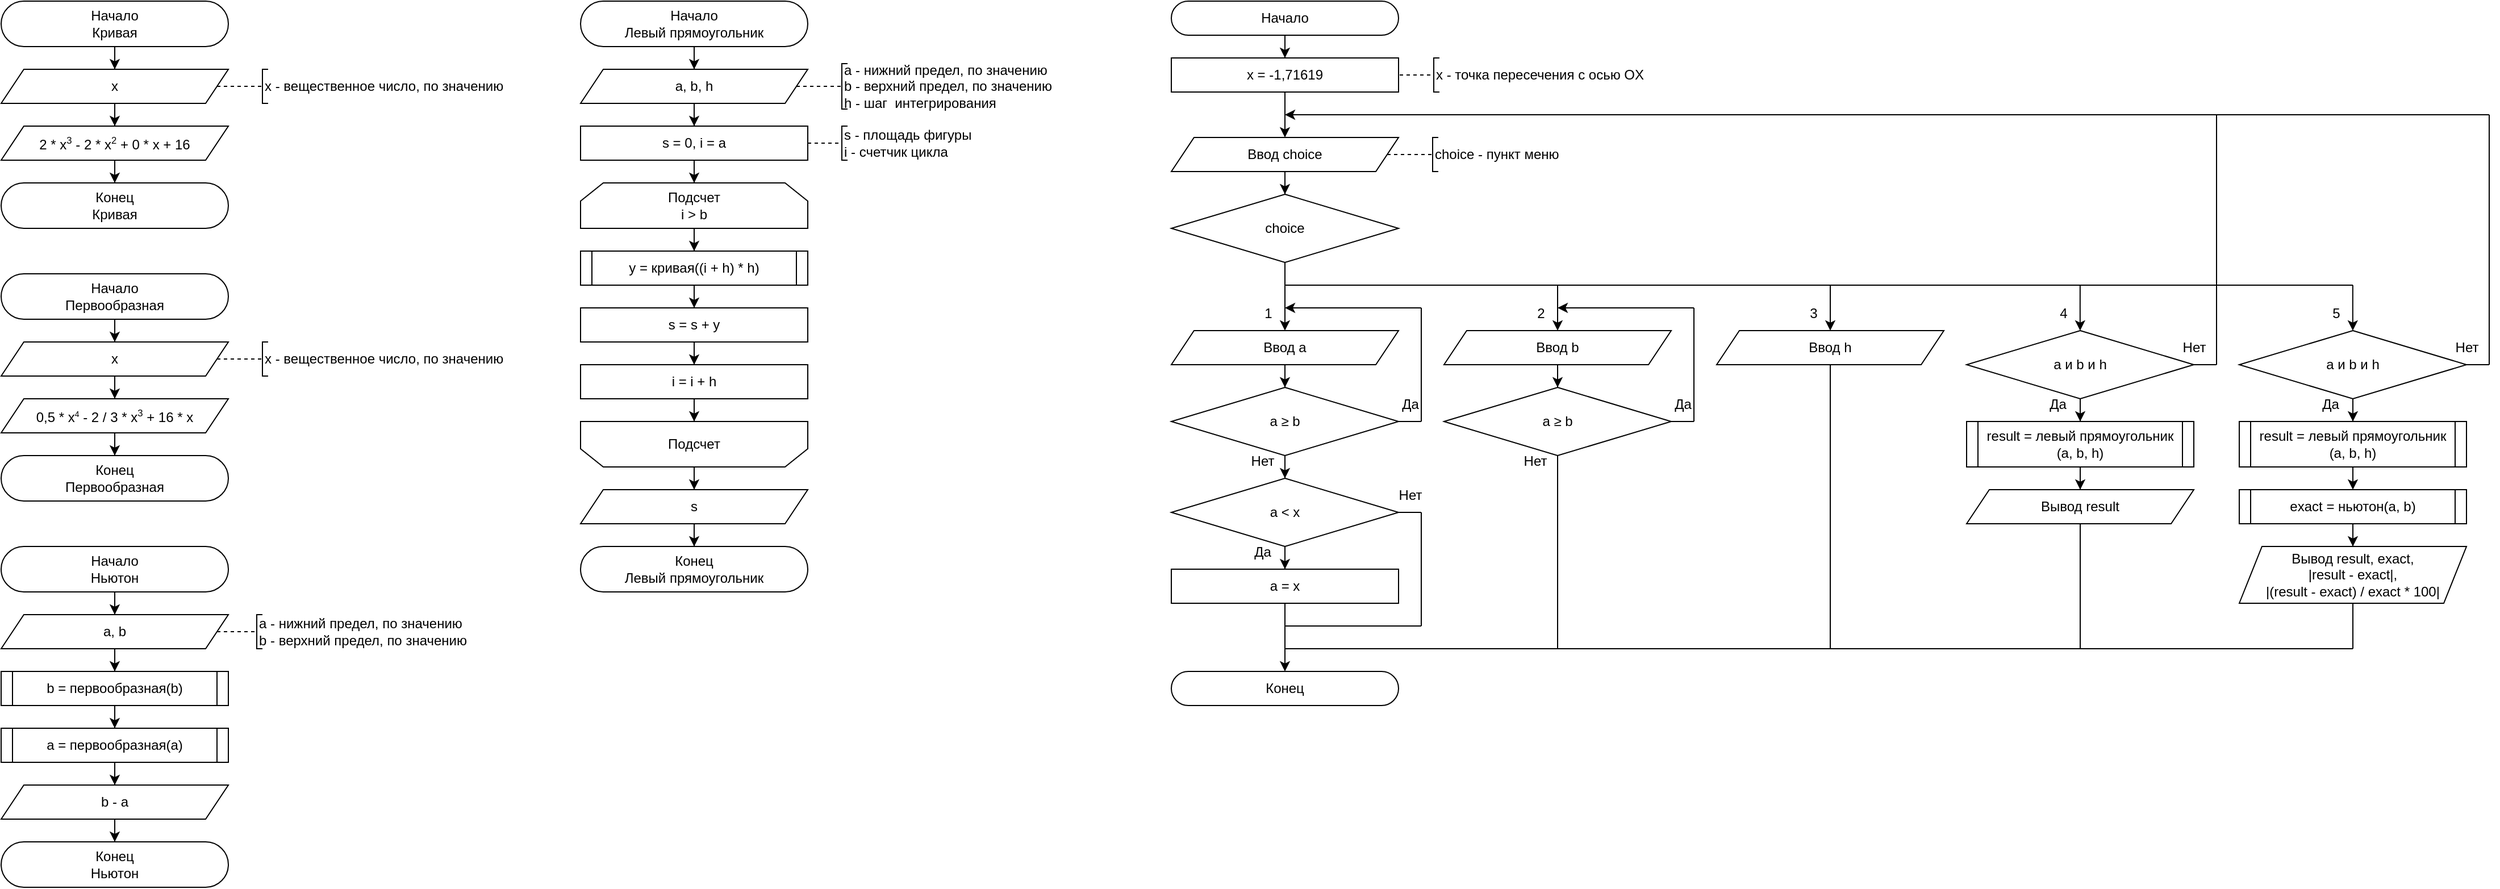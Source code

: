 <mxfile version="25.0.2">
  <diagram name="Страница — 1" id="3C2JnnykkL-mnYDnw4SD">
    <mxGraphModel dx="2868" dy="1768" grid="1" gridSize="10" guides="1" tooltips="1" connect="1" arrows="1" fold="1" page="1" pageScale="1" pageWidth="827" pageHeight="1169" math="0" shadow="0">
      <root>
        <mxCell id="0" />
        <mxCell id="1" parent="0" />
        <mxCell id="LuwOvKd29Y2pihcqQ2Ks-4" style="edgeStyle=orthogonalEdgeStyle;rounded=0;orthogonalLoop=1;jettySize=auto;html=1;" parent="1" source="LuwOvKd29Y2pihcqQ2Ks-1" target="LuwOvKd29Y2pihcqQ2Ks-3" edge="1">
          <mxGeometry relative="1" as="geometry" />
        </mxCell>
        <mxCell id="LuwOvKd29Y2pihcqQ2Ks-1" value="Начало&lt;div&gt;Кривая&lt;/div&gt;" style="rounded=1;whiteSpace=wrap;html=1;arcSize=50;" parent="1" vertex="1">
          <mxGeometry x="10" y="10" width="200" height="40" as="geometry" />
        </mxCell>
        <mxCell id="LuwOvKd29Y2pihcqQ2Ks-2" value="Конец&lt;div&gt;Кривая&lt;/div&gt;" style="rounded=1;whiteSpace=wrap;html=1;arcSize=50;" parent="1" vertex="1">
          <mxGeometry x="10" y="170" width="200" height="40" as="geometry" />
        </mxCell>
        <mxCell id="LuwOvKd29Y2pihcqQ2Ks-8" style="edgeStyle=orthogonalEdgeStyle;rounded=0;orthogonalLoop=1;jettySize=auto;html=1;" parent="1" source="LuwOvKd29Y2pihcqQ2Ks-3" target="LuwOvKd29Y2pihcqQ2Ks-7" edge="1">
          <mxGeometry relative="1" as="geometry" />
        </mxCell>
        <mxCell id="LuwOvKd29Y2pihcqQ2Ks-3" value="x" style="shape=parallelogram;perimeter=parallelogramPerimeter;whiteSpace=wrap;html=1;fixedSize=1;" parent="1" vertex="1">
          <mxGeometry x="10" y="70" width="200" height="30" as="geometry" />
        </mxCell>
        <mxCell id="LuwOvKd29Y2pihcqQ2Ks-5" value="x - вещественное число, по значению" style="strokeWidth=1;html=1;shape=mxgraph.flowchart.annotation_1;align=left;pointerEvents=1;" parent="1" vertex="1">
          <mxGeometry x="240" y="70" width="5" height="30" as="geometry" />
        </mxCell>
        <mxCell id="LuwOvKd29Y2pihcqQ2Ks-6" value="" style="endArrow=none;html=1;rounded=0;entryX=0;entryY=0.5;entryDx=0;entryDy=0;entryPerimeter=0;dashed=1;" parent="1" source="LuwOvKd29Y2pihcqQ2Ks-3" target="LuwOvKd29Y2pihcqQ2Ks-5" edge="1">
          <mxGeometry width="50" height="50" relative="1" as="geometry">
            <mxPoint x="210" y="85" as="sourcePoint" />
            <mxPoint x="290" y="75" as="targetPoint" />
          </mxGeometry>
        </mxCell>
        <mxCell id="LuwOvKd29Y2pihcqQ2Ks-9" style="edgeStyle=orthogonalEdgeStyle;rounded=0;orthogonalLoop=1;jettySize=auto;html=1;" parent="1" source="LuwOvKd29Y2pihcqQ2Ks-7" target="LuwOvKd29Y2pihcqQ2Ks-2" edge="1">
          <mxGeometry relative="1" as="geometry" />
        </mxCell>
        <mxCell id="LuwOvKd29Y2pihcqQ2Ks-7" value="2 * x&lt;span style=&quot;font-size: 10px;&quot;&gt;&lt;sup&gt;3&lt;/sup&gt;&lt;/span&gt;&amp;nbsp;- 2 * x&lt;span style=&quot;font-size: 10px;&quot;&gt;&lt;sup&gt;2&lt;/sup&gt;&lt;/span&gt;&amp;nbsp;+ 0 * x + 16" style="shape=parallelogram;perimeter=parallelogramPerimeter;whiteSpace=wrap;html=1;fixedSize=1;" parent="1" vertex="1">
          <mxGeometry x="10" y="120" width="200" height="30" as="geometry" />
        </mxCell>
        <mxCell id="LuwOvKd29Y2pihcqQ2Ks-14" style="edgeStyle=orthogonalEdgeStyle;rounded=0;orthogonalLoop=1;jettySize=auto;html=1;" parent="1" source="LuwOvKd29Y2pihcqQ2Ks-10" target="LuwOvKd29Y2pihcqQ2Ks-11" edge="1">
          <mxGeometry relative="1" as="geometry" />
        </mxCell>
        <mxCell id="LuwOvKd29Y2pihcqQ2Ks-10" value="Начало&lt;div&gt;Первообразная&lt;/div&gt;" style="rounded=1;whiteSpace=wrap;html=1;arcSize=50;" parent="1" vertex="1">
          <mxGeometry x="10" y="250" width="200" height="40" as="geometry" />
        </mxCell>
        <mxCell id="LuwOvKd29Y2pihcqQ2Ks-16" style="edgeStyle=orthogonalEdgeStyle;rounded=0;orthogonalLoop=1;jettySize=auto;html=1;" parent="1" source="LuwOvKd29Y2pihcqQ2Ks-11" target="LuwOvKd29Y2pihcqQ2Ks-15" edge="1">
          <mxGeometry relative="1" as="geometry" />
        </mxCell>
        <mxCell id="LuwOvKd29Y2pihcqQ2Ks-11" value="x" style="shape=parallelogram;perimeter=parallelogramPerimeter;whiteSpace=wrap;html=1;fixedSize=1;" parent="1" vertex="1">
          <mxGeometry x="10" y="310" width="200" height="30" as="geometry" />
        </mxCell>
        <mxCell id="LuwOvKd29Y2pihcqQ2Ks-12" value="x - вещественное число, по значению" style="strokeWidth=1;html=1;shape=mxgraph.flowchart.annotation_1;align=left;pointerEvents=1;" parent="1" vertex="1">
          <mxGeometry x="240" y="310" width="5" height="30" as="geometry" />
        </mxCell>
        <mxCell id="LuwOvKd29Y2pihcqQ2Ks-13" value="" style="endArrow=none;html=1;rounded=0;entryX=0;entryY=0.5;entryDx=0;entryDy=0;entryPerimeter=0;dashed=1;" parent="1" source="LuwOvKd29Y2pihcqQ2Ks-11" target="LuwOvKd29Y2pihcqQ2Ks-12" edge="1">
          <mxGeometry width="50" height="50" relative="1" as="geometry">
            <mxPoint x="210" y="325" as="sourcePoint" />
            <mxPoint x="290" y="315" as="targetPoint" />
          </mxGeometry>
        </mxCell>
        <mxCell id="LuwOvKd29Y2pihcqQ2Ks-18" style="edgeStyle=orthogonalEdgeStyle;rounded=0;orthogonalLoop=1;jettySize=auto;html=1;" parent="1" source="LuwOvKd29Y2pihcqQ2Ks-15" target="LuwOvKd29Y2pihcqQ2Ks-17" edge="1">
          <mxGeometry relative="1" as="geometry" />
        </mxCell>
        <mxCell id="LuwOvKd29Y2pihcqQ2Ks-15" value="0,5 * x&lt;span style=&quot;font-size: 8.333px;&quot;&gt;&lt;sup&gt;4&lt;/sup&gt;&lt;/span&gt;&amp;nbsp;- 2 / 3 * x&lt;span style=&quot;font-size: 10px;&quot;&gt;&lt;sup&gt;3&lt;/sup&gt;&lt;/span&gt;&amp;nbsp;+ 16 * x" style="shape=parallelogram;perimeter=parallelogramPerimeter;whiteSpace=wrap;html=1;fixedSize=1;" parent="1" vertex="1">
          <mxGeometry x="10" y="360" width="200" height="30" as="geometry" />
        </mxCell>
        <mxCell id="LuwOvKd29Y2pihcqQ2Ks-17" value="Конец&lt;div&gt;Первообразная&lt;/div&gt;" style="rounded=1;whiteSpace=wrap;html=1;arcSize=50;" parent="1" vertex="1">
          <mxGeometry x="10" y="410" width="200" height="40" as="geometry" />
        </mxCell>
        <mxCell id="LuwOvKd29Y2pihcqQ2Ks-23" style="edgeStyle=orthogonalEdgeStyle;rounded=0;orthogonalLoop=1;jettySize=auto;html=1;" parent="1" source="LuwOvKd29Y2pihcqQ2Ks-19" target="LuwOvKd29Y2pihcqQ2Ks-21" edge="1">
          <mxGeometry relative="1" as="geometry" />
        </mxCell>
        <mxCell id="LuwOvKd29Y2pihcqQ2Ks-19" value="Начало&lt;div&gt;Левый прямоугольник&lt;/div&gt;" style="rounded=1;whiteSpace=wrap;html=1;arcSize=50;" parent="1" vertex="1">
          <mxGeometry x="520" y="10" width="200" height="40" as="geometry" />
        </mxCell>
        <mxCell id="LuwOvKd29Y2pihcqQ2Ks-20" value="Конец&lt;div&gt;Левый прямоугольник&lt;/div&gt;" style="rounded=1;whiteSpace=wrap;html=1;arcSize=50;" parent="1" vertex="1">
          <mxGeometry x="520" y="490" width="200" height="40" as="geometry" />
        </mxCell>
        <mxCell id="LuwOvKd29Y2pihcqQ2Ks-27" style="edgeStyle=orthogonalEdgeStyle;rounded=0;orthogonalLoop=1;jettySize=auto;html=1;" parent="1" source="LuwOvKd29Y2pihcqQ2Ks-21" target="LuwOvKd29Y2pihcqQ2Ks-26" edge="1">
          <mxGeometry relative="1" as="geometry" />
        </mxCell>
        <mxCell id="LuwOvKd29Y2pihcqQ2Ks-21" value="a, b, h" style="shape=parallelogram;perimeter=parallelogramPerimeter;whiteSpace=wrap;html=1;fixedSize=1;" parent="1" vertex="1">
          <mxGeometry x="520" y="70" width="200" height="30" as="geometry" />
        </mxCell>
        <mxCell id="LuwOvKd29Y2pihcqQ2Ks-24" value="a - нижний предел, по значению&lt;div&gt;b - верхний предел, по значению&lt;br&gt;&lt;/div&gt;&lt;div&gt;h - шаг&amp;nbsp; интегрирования&lt;/div&gt;" style="strokeWidth=1;html=1;shape=mxgraph.flowchart.annotation_1;align=left;pointerEvents=1;" parent="1" vertex="1">
          <mxGeometry x="750" y="65" width="5" height="40" as="geometry" />
        </mxCell>
        <mxCell id="LuwOvKd29Y2pihcqQ2Ks-25" value="" style="endArrow=none;html=1;rounded=0;entryX=0;entryY=0.5;entryDx=0;entryDy=0;entryPerimeter=0;dashed=1;" parent="1" source="LuwOvKd29Y2pihcqQ2Ks-21" target="LuwOvKd29Y2pihcqQ2Ks-24" edge="1">
          <mxGeometry width="50" height="50" relative="1" as="geometry">
            <mxPoint x="720" y="85" as="sourcePoint" />
            <mxPoint x="800" y="75" as="targetPoint" />
          </mxGeometry>
        </mxCell>
        <mxCell id="LuwOvKd29Y2pihcqQ2Ks-31" style="edgeStyle=orthogonalEdgeStyle;rounded=0;orthogonalLoop=1;jettySize=auto;html=1;" parent="1" source="LuwOvKd29Y2pihcqQ2Ks-26" target="LuwOvKd29Y2pihcqQ2Ks-30" edge="1">
          <mxGeometry relative="1" as="geometry" />
        </mxCell>
        <mxCell id="LuwOvKd29Y2pihcqQ2Ks-26" value="s = 0, i = a" style="rounded=0;whiteSpace=wrap;html=1;" parent="1" vertex="1">
          <mxGeometry x="520" y="120" width="200" height="30" as="geometry" />
        </mxCell>
        <mxCell id="LuwOvKd29Y2pihcqQ2Ks-28" value="s - площадь фигуры&lt;div&gt;i - счетчик цикла&lt;/div&gt;" style="strokeWidth=1;html=1;shape=mxgraph.flowchart.annotation_1;align=left;pointerEvents=1;" parent="1" vertex="1">
          <mxGeometry x="750" y="120" width="5" height="30" as="geometry" />
        </mxCell>
        <mxCell id="LuwOvKd29Y2pihcqQ2Ks-29" value="" style="endArrow=none;html=1;rounded=0;entryX=0;entryY=0.5;entryDx=0;entryDy=0;entryPerimeter=0;exitX=1;exitY=0.5;exitDx=0;exitDy=0;dashed=1;" parent="1" target="LuwOvKd29Y2pihcqQ2Ks-28" edge="1">
          <mxGeometry width="50" height="50" relative="1" as="geometry">
            <mxPoint x="720" y="135" as="sourcePoint" />
            <mxPoint x="800" y="125" as="targetPoint" />
          </mxGeometry>
        </mxCell>
        <mxCell id="LuwOvKd29Y2pihcqQ2Ks-35" style="edgeStyle=orthogonalEdgeStyle;rounded=0;orthogonalLoop=1;jettySize=auto;html=1;" parent="1" source="LuwOvKd29Y2pihcqQ2Ks-30" target="LuwOvKd29Y2pihcqQ2Ks-32" edge="1">
          <mxGeometry relative="1" as="geometry" />
        </mxCell>
        <mxCell id="LuwOvKd29Y2pihcqQ2Ks-30" value="Подсчет&lt;div&gt;i &amp;gt; b&lt;/div&gt;" style="shape=loopLimit;whiteSpace=wrap;html=1;" parent="1" vertex="1">
          <mxGeometry x="520" y="170" width="200" height="40" as="geometry" />
        </mxCell>
        <mxCell id="LuwOvKd29Y2pihcqQ2Ks-37" style="edgeStyle=orthogonalEdgeStyle;rounded=0;orthogonalLoop=1;jettySize=auto;html=1;" parent="1" source="LuwOvKd29Y2pihcqQ2Ks-32" target="LuwOvKd29Y2pihcqQ2Ks-36" edge="1">
          <mxGeometry relative="1" as="geometry" />
        </mxCell>
        <mxCell id="LuwOvKd29Y2pihcqQ2Ks-32" value="y = кривая((i + h) * h)" style="rounded=0;whiteSpace=wrap;html=1;" parent="1" vertex="1">
          <mxGeometry x="520" y="230" width="200" height="30" as="geometry" />
        </mxCell>
        <mxCell id="LuwOvKd29Y2pihcqQ2Ks-33" value="" style="endArrow=none;html=1;rounded=0;entryX=0.051;entryY=0.009;entryDx=0;entryDy=0;entryPerimeter=0;exitX=0.051;exitY=1.011;exitDx=0;exitDy=0;exitPerimeter=0;" parent="1" edge="1">
          <mxGeometry width="50" height="50" relative="1" as="geometry">
            <mxPoint x="530" y="260" as="sourcePoint" />
            <mxPoint x="530" y="230" as="targetPoint" />
          </mxGeometry>
        </mxCell>
        <mxCell id="LuwOvKd29Y2pihcqQ2Ks-34" value="" style="endArrow=none;html=1;rounded=0;entryX=0.051;entryY=0.009;entryDx=0;entryDy=0;entryPerimeter=0;exitX=0.051;exitY=1.011;exitDx=0;exitDy=0;exitPerimeter=0;" parent="1" edge="1">
          <mxGeometry width="50" height="50" relative="1" as="geometry">
            <mxPoint x="710" y="260" as="sourcePoint" />
            <mxPoint x="710" y="230" as="targetPoint" />
          </mxGeometry>
        </mxCell>
        <mxCell id="LuwOvKd29Y2pihcqQ2Ks-39" style="edgeStyle=orthogonalEdgeStyle;rounded=0;orthogonalLoop=1;jettySize=auto;html=1;" parent="1" source="LuwOvKd29Y2pihcqQ2Ks-36" target="LuwOvKd29Y2pihcqQ2Ks-38" edge="1">
          <mxGeometry relative="1" as="geometry" />
        </mxCell>
        <mxCell id="LuwOvKd29Y2pihcqQ2Ks-36" value="s = s + y" style="rounded=0;whiteSpace=wrap;html=1;" parent="1" vertex="1">
          <mxGeometry x="520" y="280" width="200" height="30" as="geometry" />
        </mxCell>
        <mxCell id="LuwOvKd29Y2pihcqQ2Ks-42" style="edgeStyle=orthogonalEdgeStyle;rounded=0;orthogonalLoop=1;jettySize=auto;html=1;" parent="1" source="LuwOvKd29Y2pihcqQ2Ks-38" target="LuwOvKd29Y2pihcqQ2Ks-41" edge="1">
          <mxGeometry relative="1" as="geometry" />
        </mxCell>
        <mxCell id="LuwOvKd29Y2pihcqQ2Ks-38" value="i = i + h" style="rounded=0;whiteSpace=wrap;html=1;" parent="1" vertex="1">
          <mxGeometry x="520" y="330" width="200" height="30" as="geometry" />
        </mxCell>
        <mxCell id="LuwOvKd29Y2pihcqQ2Ks-44" style="edgeStyle=orthogonalEdgeStyle;rounded=0;orthogonalLoop=1;jettySize=auto;html=1;" parent="1" source="LuwOvKd29Y2pihcqQ2Ks-41" target="LuwOvKd29Y2pihcqQ2Ks-43" edge="1">
          <mxGeometry relative="1" as="geometry" />
        </mxCell>
        <mxCell id="LuwOvKd29Y2pihcqQ2Ks-41" value="Подсчет" style="shape=loopLimit;whiteSpace=wrap;html=1;direction=west;" parent="1" vertex="1">
          <mxGeometry x="520" y="380" width="200" height="40" as="geometry" />
        </mxCell>
        <mxCell id="LuwOvKd29Y2pihcqQ2Ks-46" style="edgeStyle=orthogonalEdgeStyle;rounded=0;orthogonalLoop=1;jettySize=auto;html=1;" parent="1" source="LuwOvKd29Y2pihcqQ2Ks-43" target="LuwOvKd29Y2pihcqQ2Ks-20" edge="1">
          <mxGeometry relative="1" as="geometry" />
        </mxCell>
        <mxCell id="LuwOvKd29Y2pihcqQ2Ks-43" value="s" style="shape=parallelogram;perimeter=parallelogramPerimeter;whiteSpace=wrap;html=1;fixedSize=1;" parent="1" vertex="1">
          <mxGeometry x="520" y="440" width="200" height="30" as="geometry" />
        </mxCell>
        <mxCell id="LuwOvKd29Y2pihcqQ2Ks-51" style="edgeStyle=orthogonalEdgeStyle;rounded=0;orthogonalLoop=1;jettySize=auto;html=1;" parent="1" source="LuwOvKd29Y2pihcqQ2Ks-47" target="LuwOvKd29Y2pihcqQ2Ks-50" edge="1">
          <mxGeometry relative="1" as="geometry" />
        </mxCell>
        <mxCell id="LuwOvKd29Y2pihcqQ2Ks-47" value="Начало&lt;div&gt;Ньютон&lt;/div&gt;" style="rounded=1;whiteSpace=wrap;html=1;arcSize=50;" parent="1" vertex="1">
          <mxGeometry x="10" y="490" width="200" height="40" as="geometry" />
        </mxCell>
        <mxCell id="LuwOvKd29Y2pihcqQ2Ks-48" value="Конец&lt;div&gt;Ньютон&lt;/div&gt;" style="rounded=1;whiteSpace=wrap;html=1;arcSize=50;" parent="1" vertex="1">
          <mxGeometry x="10" y="750" width="200" height="40" as="geometry" />
        </mxCell>
        <mxCell id="LuwOvKd29Y2pihcqQ2Ks-57" style="edgeStyle=orthogonalEdgeStyle;rounded=0;orthogonalLoop=1;jettySize=auto;html=1;" parent="1" source="LuwOvKd29Y2pihcqQ2Ks-50" target="LuwOvKd29Y2pihcqQ2Ks-54" edge="1">
          <mxGeometry relative="1" as="geometry" />
        </mxCell>
        <mxCell id="LuwOvKd29Y2pihcqQ2Ks-50" value="a, b" style="shape=parallelogram;perimeter=parallelogramPerimeter;whiteSpace=wrap;html=1;fixedSize=1;" parent="1" vertex="1">
          <mxGeometry x="10" y="550" width="200" height="30" as="geometry" />
        </mxCell>
        <mxCell id="LuwOvKd29Y2pihcqQ2Ks-52" value="a - нижний предел, по значению&lt;div&gt;b - верхний предел, по значению&lt;/div&gt;" style="strokeWidth=1;html=1;shape=mxgraph.flowchart.annotation_1;align=left;pointerEvents=1;" parent="1" vertex="1">
          <mxGeometry x="235" y="550" width="5" height="30" as="geometry" />
        </mxCell>
        <mxCell id="LuwOvKd29Y2pihcqQ2Ks-53" value="" style="endArrow=none;html=1;rounded=0;entryX=0;entryY=0.5;entryDx=0;entryDy=0;entryPerimeter=0;dashed=1;" parent="1" source="LuwOvKd29Y2pihcqQ2Ks-50" target="LuwOvKd29Y2pihcqQ2Ks-52" edge="1">
          <mxGeometry width="50" height="50" relative="1" as="geometry">
            <mxPoint x="205" y="565" as="sourcePoint" />
            <mxPoint x="285" y="555" as="targetPoint" />
          </mxGeometry>
        </mxCell>
        <mxCell id="LuwOvKd29Y2pihcqQ2Ks-62" style="edgeStyle=orthogonalEdgeStyle;rounded=0;orthogonalLoop=1;jettySize=auto;html=1;" parent="1" source="LuwOvKd29Y2pihcqQ2Ks-54" target="LuwOvKd29Y2pihcqQ2Ks-59" edge="1">
          <mxGeometry relative="1" as="geometry" />
        </mxCell>
        <mxCell id="LuwOvKd29Y2pihcqQ2Ks-54" value="b = первообразная(b)" style="rounded=0;whiteSpace=wrap;html=1;" parent="1" vertex="1">
          <mxGeometry x="10" y="600" width="200" height="30" as="geometry" />
        </mxCell>
        <mxCell id="LuwOvKd29Y2pihcqQ2Ks-55" value="" style="endArrow=none;html=1;rounded=0;entryX=0.051;entryY=0.009;entryDx=0;entryDy=0;entryPerimeter=0;exitX=0.051;exitY=1.011;exitDx=0;exitDy=0;exitPerimeter=0;" parent="1" edge="1">
          <mxGeometry width="50" height="50" relative="1" as="geometry">
            <mxPoint x="20" y="630" as="sourcePoint" />
            <mxPoint x="20" y="600" as="targetPoint" />
          </mxGeometry>
        </mxCell>
        <mxCell id="LuwOvKd29Y2pihcqQ2Ks-56" value="" style="endArrow=none;html=1;rounded=0;entryX=0.051;entryY=0.009;entryDx=0;entryDy=0;entryPerimeter=0;exitX=0.051;exitY=1.011;exitDx=0;exitDy=0;exitPerimeter=0;" parent="1" edge="1">
          <mxGeometry width="50" height="50" relative="1" as="geometry">
            <mxPoint x="200" y="630" as="sourcePoint" />
            <mxPoint x="200" y="600" as="targetPoint" />
          </mxGeometry>
        </mxCell>
        <mxCell id="LuwOvKd29Y2pihcqQ2Ks-64" style="edgeStyle=orthogonalEdgeStyle;rounded=0;orthogonalLoop=1;jettySize=auto;html=1;" parent="1" source="LuwOvKd29Y2pihcqQ2Ks-59" target="LuwOvKd29Y2pihcqQ2Ks-63" edge="1">
          <mxGeometry relative="1" as="geometry" />
        </mxCell>
        <mxCell id="LuwOvKd29Y2pihcqQ2Ks-59" value="a = первообразная(a)" style="rounded=0;whiteSpace=wrap;html=1;" parent="1" vertex="1">
          <mxGeometry x="10" y="650" width="200" height="30" as="geometry" />
        </mxCell>
        <mxCell id="LuwOvKd29Y2pihcqQ2Ks-60" value="" style="endArrow=none;html=1;rounded=0;entryX=0.051;entryY=0.009;entryDx=0;entryDy=0;entryPerimeter=0;exitX=0.051;exitY=1.011;exitDx=0;exitDy=0;exitPerimeter=0;" parent="1" edge="1">
          <mxGeometry width="50" height="50" relative="1" as="geometry">
            <mxPoint x="20" y="680" as="sourcePoint" />
            <mxPoint x="20" y="650" as="targetPoint" />
          </mxGeometry>
        </mxCell>
        <mxCell id="LuwOvKd29Y2pihcqQ2Ks-61" value="" style="endArrow=none;html=1;rounded=0;entryX=0.051;entryY=0.009;entryDx=0;entryDy=0;entryPerimeter=0;exitX=0.051;exitY=1.011;exitDx=0;exitDy=0;exitPerimeter=0;" parent="1" edge="1">
          <mxGeometry width="50" height="50" relative="1" as="geometry">
            <mxPoint x="200" y="680" as="sourcePoint" />
            <mxPoint x="200" y="650" as="targetPoint" />
          </mxGeometry>
        </mxCell>
        <mxCell id="LuwOvKd29Y2pihcqQ2Ks-65" style="edgeStyle=orthogonalEdgeStyle;rounded=0;orthogonalLoop=1;jettySize=auto;html=1;" parent="1" source="LuwOvKd29Y2pihcqQ2Ks-63" target="LuwOvKd29Y2pihcqQ2Ks-48" edge="1">
          <mxGeometry relative="1" as="geometry" />
        </mxCell>
        <mxCell id="LuwOvKd29Y2pihcqQ2Ks-63" value="b - a" style="shape=parallelogram;perimeter=parallelogramPerimeter;whiteSpace=wrap;html=1;fixedSize=1;" parent="1" vertex="1">
          <mxGeometry x="10" y="700" width="200" height="30" as="geometry" />
        </mxCell>
        <mxCell id="LuwOvKd29Y2pihcqQ2Ks-146" style="edgeStyle=orthogonalEdgeStyle;rounded=0;orthogonalLoop=1;jettySize=auto;html=1;" parent="1" source="LuwOvKd29Y2pihcqQ2Ks-66" target="LuwOvKd29Y2pihcqQ2Ks-84" edge="1">
          <mxGeometry relative="1" as="geometry" />
        </mxCell>
        <mxCell id="LuwOvKd29Y2pihcqQ2Ks-66" value="Начало" style="rounded=1;whiteSpace=wrap;html=1;arcSize=50;" parent="1" vertex="1">
          <mxGeometry x="1040" y="10" width="200" height="30" as="geometry" />
        </mxCell>
        <mxCell id="LuwOvKd29Y2pihcqQ2Ks-145" style="edgeStyle=orthogonalEdgeStyle;rounded=0;orthogonalLoop=1;jettySize=auto;html=1;" parent="1" source="LuwOvKd29Y2pihcqQ2Ks-67" target="LuwOvKd29Y2pihcqQ2Ks-71" edge="1">
          <mxGeometry relative="1" as="geometry" />
        </mxCell>
        <mxCell id="LuwOvKd29Y2pihcqQ2Ks-67" value="Ввод choice" style="shape=parallelogram;perimeter=parallelogramPerimeter;whiteSpace=wrap;html=1;fixedSize=1;" parent="1" vertex="1">
          <mxGeometry x="1040" y="130" width="200" height="30" as="geometry" />
        </mxCell>
        <mxCell id="LuwOvKd29Y2pihcqQ2Ks-69" value="choice - пункт меню" style="strokeWidth=1;html=1;shape=mxgraph.flowchart.annotation_1;align=left;pointerEvents=1;" parent="1" vertex="1">
          <mxGeometry x="1270" y="130" width="5" height="30" as="geometry" />
        </mxCell>
        <mxCell id="LuwOvKd29Y2pihcqQ2Ks-70" value="" style="endArrow=none;html=1;rounded=0;entryX=0;entryY=0.5;entryDx=0;entryDy=0;entryPerimeter=0;dashed=1;" parent="1" source="LuwOvKd29Y2pihcqQ2Ks-67" target="LuwOvKd29Y2pihcqQ2Ks-69" edge="1">
          <mxGeometry width="50" height="50" relative="1" as="geometry">
            <mxPoint x="1240" y="145" as="sourcePoint" />
            <mxPoint x="1320" y="135" as="targetPoint" />
          </mxGeometry>
        </mxCell>
        <mxCell id="LuwOvKd29Y2pihcqQ2Ks-74" style="edgeStyle=orthogonalEdgeStyle;rounded=0;orthogonalLoop=1;jettySize=auto;html=1;" parent="1" source="LuwOvKd29Y2pihcqQ2Ks-71" target="LuwOvKd29Y2pihcqQ2Ks-73" edge="1">
          <mxGeometry relative="1" as="geometry" />
        </mxCell>
        <mxCell id="LuwOvKd29Y2pihcqQ2Ks-71" value="choice" style="rhombus;whiteSpace=wrap;html=1;" parent="1" vertex="1">
          <mxGeometry x="1040" y="180" width="200" height="60" as="geometry" />
        </mxCell>
        <mxCell id="LuwOvKd29Y2pihcqQ2Ks-76" style="edgeStyle=orthogonalEdgeStyle;rounded=0;orthogonalLoop=1;jettySize=auto;html=1;" parent="1" source="LuwOvKd29Y2pihcqQ2Ks-73" target="LuwOvKd29Y2pihcqQ2Ks-75" edge="1">
          <mxGeometry relative="1" as="geometry" />
        </mxCell>
        <mxCell id="LuwOvKd29Y2pihcqQ2Ks-73" value="Ввод a" style="shape=parallelogram;perimeter=parallelogramPerimeter;whiteSpace=wrap;html=1;fixedSize=1;" parent="1" vertex="1">
          <mxGeometry x="1040" y="300" width="200" height="30" as="geometry" />
        </mxCell>
        <mxCell id="LuwOvKd29Y2pihcqQ2Ks-90" style="edgeStyle=orthogonalEdgeStyle;rounded=0;orthogonalLoop=1;jettySize=auto;html=1;" parent="1" source="LuwOvKd29Y2pihcqQ2Ks-75" target="LuwOvKd29Y2pihcqQ2Ks-89" edge="1">
          <mxGeometry relative="1" as="geometry" />
        </mxCell>
        <mxCell id="LuwOvKd29Y2pihcqQ2Ks-75" value="a&amp;nbsp;&lt;span style=&quot;text-align: left;&quot;&gt;≥&lt;/span&gt;&amp;nbsp;b" style="rhombus;whiteSpace=wrap;html=1;" parent="1" vertex="1">
          <mxGeometry x="1040" y="350" width="200" height="60" as="geometry" />
        </mxCell>
        <mxCell id="LuwOvKd29Y2pihcqQ2Ks-77" value="1" style="text;html=1;align=center;verticalAlign=middle;resizable=0;points=[];autosize=1;strokeColor=none;fillColor=none;" parent="1" vertex="1">
          <mxGeometry x="1110" y="270" width="30" height="30" as="geometry" />
        </mxCell>
        <mxCell id="LuwOvKd29Y2pihcqQ2Ks-78" value="" style="endArrow=none;html=1;rounded=0;exitX=1;exitY=0.5;exitDx=0;exitDy=0;" parent="1" source="LuwOvKd29Y2pihcqQ2Ks-75" edge="1">
          <mxGeometry width="50" height="50" relative="1" as="geometry">
            <mxPoint x="1241" y="380" as="sourcePoint" />
            <mxPoint x="1260" y="380" as="targetPoint" />
          </mxGeometry>
        </mxCell>
        <mxCell id="LuwOvKd29Y2pihcqQ2Ks-80" value="" style="endArrow=none;html=1;rounded=0;startArrow=classic;startFill=1;" parent="1" edge="1">
          <mxGeometry width="50" height="50" relative="1" as="geometry">
            <mxPoint x="1140" y="280" as="sourcePoint" />
            <mxPoint x="1260" y="280" as="targetPoint" />
          </mxGeometry>
        </mxCell>
        <mxCell id="LuwOvKd29Y2pihcqQ2Ks-81" value="" style="endArrow=none;html=1;rounded=0;" parent="1" edge="1">
          <mxGeometry width="50" height="50" relative="1" as="geometry">
            <mxPoint x="1260" y="380" as="sourcePoint" />
            <mxPoint x="1260" y="280" as="targetPoint" />
          </mxGeometry>
        </mxCell>
        <mxCell id="LuwOvKd29Y2pihcqQ2Ks-82" value="" style="endArrow=none;html=1;rounded=0;" parent="1" edge="1">
          <mxGeometry width="50" height="50" relative="1" as="geometry">
            <mxPoint x="1140" y="260" as="sourcePoint" />
            <mxPoint x="2080" y="260" as="targetPoint" />
          </mxGeometry>
        </mxCell>
        <mxCell id="LuwOvKd29Y2pihcqQ2Ks-83" value="Да" style="text;html=1;align=center;verticalAlign=middle;resizable=0;points=[];autosize=1;strokeColor=none;fillColor=none;" parent="1" vertex="1">
          <mxGeometry x="1230" y="350" width="40" height="30" as="geometry" />
        </mxCell>
        <mxCell id="LuwOvKd29Y2pihcqQ2Ks-147" style="edgeStyle=orthogonalEdgeStyle;rounded=0;orthogonalLoop=1;jettySize=auto;html=1;" parent="1" source="LuwOvKd29Y2pihcqQ2Ks-84" target="LuwOvKd29Y2pihcqQ2Ks-67" edge="1">
          <mxGeometry relative="1" as="geometry" />
        </mxCell>
        <mxCell id="LuwOvKd29Y2pihcqQ2Ks-84" value="x = -1,71619" style="rounded=0;whiteSpace=wrap;html=1;" parent="1" vertex="1">
          <mxGeometry x="1040" y="60" width="200" height="30" as="geometry" />
        </mxCell>
        <mxCell id="LuwOvKd29Y2pihcqQ2Ks-85" value="x - точка пересечения с осью OX" style="strokeWidth=1;html=1;shape=mxgraph.flowchart.annotation_1;align=left;pointerEvents=1;" parent="1" vertex="1">
          <mxGeometry x="1271" y="60" width="5" height="30" as="geometry" />
        </mxCell>
        <mxCell id="LuwOvKd29Y2pihcqQ2Ks-86" value="" style="endArrow=none;html=1;rounded=0;entryX=0;entryY=0.5;entryDx=0;entryDy=0;entryPerimeter=0;exitX=1;exitY=0.5;exitDx=0;exitDy=0;dashed=1;" parent="1" target="LuwOvKd29Y2pihcqQ2Ks-85" edge="1">
          <mxGeometry width="50" height="50" relative="1" as="geometry">
            <mxPoint x="1241" y="75" as="sourcePoint" />
            <mxPoint x="1321" y="65" as="targetPoint" />
          </mxGeometry>
        </mxCell>
        <mxCell id="LuwOvKd29Y2pihcqQ2Ks-93" style="edgeStyle=orthogonalEdgeStyle;rounded=0;orthogonalLoop=1;jettySize=auto;html=1;" parent="1" source="LuwOvKd29Y2pihcqQ2Ks-89" target="LuwOvKd29Y2pihcqQ2Ks-92" edge="1">
          <mxGeometry relative="1" as="geometry" />
        </mxCell>
        <mxCell id="LuwOvKd29Y2pihcqQ2Ks-89" value="a &amp;lt; x" style="rhombus;whiteSpace=wrap;html=1;" parent="1" vertex="1">
          <mxGeometry x="1040" y="430" width="200" height="60" as="geometry" />
        </mxCell>
        <mxCell id="LuwOvKd29Y2pihcqQ2Ks-91" value="Нет" style="text;html=1;align=center;verticalAlign=middle;resizable=0;points=[];autosize=1;strokeColor=none;fillColor=none;" parent="1" vertex="1">
          <mxGeometry x="1100" y="400" width="40" height="30" as="geometry" />
        </mxCell>
        <mxCell id="LuwOvKd29Y2pihcqQ2Ks-99" style="edgeStyle=orthogonalEdgeStyle;rounded=0;orthogonalLoop=1;jettySize=auto;html=1;" parent="1" source="LuwOvKd29Y2pihcqQ2Ks-92" target="LuwOvKd29Y2pihcqQ2Ks-182" edge="1">
          <mxGeometry relative="1" as="geometry">
            <mxPoint x="1140" y="590" as="targetPoint" />
          </mxGeometry>
        </mxCell>
        <mxCell id="LuwOvKd29Y2pihcqQ2Ks-92" value="a = x" style="rounded=0;whiteSpace=wrap;html=1;" parent="1" vertex="1">
          <mxGeometry x="1040" y="510" width="200" height="30" as="geometry" />
        </mxCell>
        <mxCell id="LuwOvKd29Y2pihcqQ2Ks-94" value="Да" style="text;html=1;align=center;verticalAlign=middle;resizable=0;points=[];autosize=1;strokeColor=none;fillColor=none;" parent="1" vertex="1">
          <mxGeometry x="1100" y="480" width="40" height="30" as="geometry" />
        </mxCell>
        <mxCell id="LuwOvKd29Y2pihcqQ2Ks-96" value="" style="endArrow=none;html=1;rounded=0;entryX=1;entryY=0.5;entryDx=0;entryDy=0;" parent="1" target="LuwOvKd29Y2pihcqQ2Ks-89" edge="1">
          <mxGeometry width="50" height="50" relative="1" as="geometry">
            <mxPoint x="1260" y="460" as="sourcePoint" />
            <mxPoint x="1190" y="520" as="targetPoint" />
          </mxGeometry>
        </mxCell>
        <mxCell id="LuwOvKd29Y2pihcqQ2Ks-97" value="" style="endArrow=none;html=1;rounded=0;" parent="1" edge="1">
          <mxGeometry width="50" height="50" relative="1" as="geometry">
            <mxPoint x="1140" y="560" as="sourcePoint" />
            <mxPoint x="1260" y="560" as="targetPoint" />
          </mxGeometry>
        </mxCell>
        <mxCell id="LuwOvKd29Y2pihcqQ2Ks-98" value="" style="endArrow=none;html=1;rounded=0;" parent="1" edge="1">
          <mxGeometry width="50" height="50" relative="1" as="geometry">
            <mxPoint x="1260" y="560" as="sourcePoint" />
            <mxPoint x="1260" y="460" as="targetPoint" />
          </mxGeometry>
        </mxCell>
        <mxCell id="LuwOvKd29Y2pihcqQ2Ks-100" value="Нет" style="text;html=1;align=center;verticalAlign=middle;resizable=0;points=[];autosize=1;strokeColor=none;fillColor=none;" parent="1" vertex="1">
          <mxGeometry x="1230" y="430" width="40" height="30" as="geometry" />
        </mxCell>
        <mxCell id="LuwOvKd29Y2pihcqQ2Ks-104" style="edgeStyle=orthogonalEdgeStyle;rounded=0;orthogonalLoop=1;jettySize=auto;html=1;endArrow=none;endFill=0;startArrow=classic;startFill=1;" parent="1" source="LuwOvKd29Y2pihcqQ2Ks-102" edge="1">
          <mxGeometry relative="1" as="geometry">
            <mxPoint x="1380" y="260" as="targetPoint" />
          </mxGeometry>
        </mxCell>
        <mxCell id="LuwOvKd29Y2pihcqQ2Ks-118" style="edgeStyle=orthogonalEdgeStyle;rounded=0;orthogonalLoop=1;jettySize=auto;html=1;" parent="1" source="LuwOvKd29Y2pihcqQ2Ks-102" target="LuwOvKd29Y2pihcqQ2Ks-106" edge="1">
          <mxGeometry relative="1" as="geometry" />
        </mxCell>
        <mxCell id="LuwOvKd29Y2pihcqQ2Ks-102" value="Ввод b" style="shape=parallelogram;perimeter=parallelogramPerimeter;whiteSpace=wrap;html=1;fixedSize=1;" parent="1" vertex="1">
          <mxGeometry x="1280" y="300" width="200" height="30" as="geometry" />
        </mxCell>
        <mxCell id="LuwOvKd29Y2pihcqQ2Ks-121" style="edgeStyle=orthogonalEdgeStyle;rounded=0;orthogonalLoop=1;jettySize=auto;html=1;endArrow=none;endFill=0;" parent="1" source="LuwOvKd29Y2pihcqQ2Ks-106" edge="1">
          <mxGeometry relative="1" as="geometry">
            <mxPoint x="1380" y="580" as="targetPoint" />
          </mxGeometry>
        </mxCell>
        <mxCell id="LuwOvKd29Y2pihcqQ2Ks-106" value="a&amp;nbsp;&lt;span style=&quot;text-align: left;&quot;&gt;≥&lt;/span&gt;&amp;nbsp;b" style="rhombus;whiteSpace=wrap;html=1;" parent="1" vertex="1">
          <mxGeometry x="1280" y="350" width="200" height="60" as="geometry" />
        </mxCell>
        <mxCell id="LuwOvKd29Y2pihcqQ2Ks-107" value="" style="endArrow=none;html=1;rounded=0;exitX=1;exitY=0.5;exitDx=0;exitDy=0;" parent="1" source="LuwOvKd29Y2pihcqQ2Ks-106" edge="1">
          <mxGeometry width="50" height="50" relative="1" as="geometry">
            <mxPoint x="1481" y="380" as="sourcePoint" />
            <mxPoint x="1500" y="380" as="targetPoint" />
          </mxGeometry>
        </mxCell>
        <mxCell id="LuwOvKd29Y2pihcqQ2Ks-108" value="Да" style="text;html=1;align=center;verticalAlign=middle;resizable=0;points=[];autosize=1;strokeColor=none;fillColor=none;" parent="1" vertex="1">
          <mxGeometry x="1470" y="350" width="40" height="30" as="geometry" />
        </mxCell>
        <mxCell id="LuwOvKd29Y2pihcqQ2Ks-111" value="Нет" style="text;html=1;align=center;verticalAlign=middle;resizable=0;points=[];autosize=1;strokeColor=none;fillColor=none;" parent="1" vertex="1">
          <mxGeometry x="1340" y="400" width="40" height="30" as="geometry" />
        </mxCell>
        <mxCell id="LuwOvKd29Y2pihcqQ2Ks-119" value="" style="endArrow=none;html=1;rounded=0;" parent="1" edge="1">
          <mxGeometry width="50" height="50" relative="1" as="geometry">
            <mxPoint x="1500" y="380" as="sourcePoint" />
            <mxPoint x="1500" y="280" as="targetPoint" />
          </mxGeometry>
        </mxCell>
        <mxCell id="LuwOvKd29Y2pihcqQ2Ks-120" value="" style="endArrow=none;html=1;rounded=0;startArrow=classic;startFill=1;" parent="1" edge="1">
          <mxGeometry width="50" height="50" relative="1" as="geometry">
            <mxPoint x="1380" y="280" as="sourcePoint" />
            <mxPoint x="1500" y="280" as="targetPoint" />
          </mxGeometry>
        </mxCell>
        <mxCell id="LuwOvKd29Y2pihcqQ2Ks-122" value="2" style="text;html=1;align=center;verticalAlign=middle;resizable=0;points=[];autosize=1;strokeColor=none;fillColor=none;" parent="1" vertex="1">
          <mxGeometry x="1350" y="270" width="30" height="30" as="geometry" />
        </mxCell>
        <mxCell id="LuwOvKd29Y2pihcqQ2Ks-126" style="edgeStyle=orthogonalEdgeStyle;rounded=0;orthogonalLoop=1;jettySize=auto;html=1;startArrow=classic;startFill=1;endArrow=none;endFill=0;" parent="1" source="LuwOvKd29Y2pihcqQ2Ks-123" edge="1">
          <mxGeometry relative="1" as="geometry">
            <mxPoint x="1620" y="260" as="targetPoint" />
          </mxGeometry>
        </mxCell>
        <mxCell id="LuwOvKd29Y2pihcqQ2Ks-127" style="edgeStyle=orthogonalEdgeStyle;rounded=0;orthogonalLoop=1;jettySize=auto;html=1;endArrow=none;endFill=0;" parent="1" source="LuwOvKd29Y2pihcqQ2Ks-123" edge="1">
          <mxGeometry relative="1" as="geometry">
            <mxPoint x="1620" y="580" as="targetPoint" />
          </mxGeometry>
        </mxCell>
        <mxCell id="LuwOvKd29Y2pihcqQ2Ks-123" value="Ввод h" style="shape=parallelogram;perimeter=parallelogramPerimeter;whiteSpace=wrap;html=1;fixedSize=1;" parent="1" vertex="1">
          <mxGeometry x="1520" y="300" width="200" height="30" as="geometry" />
        </mxCell>
        <mxCell id="LuwOvKd29Y2pihcqQ2Ks-128" value="3" style="text;html=1;align=center;verticalAlign=middle;resizable=0;points=[];autosize=1;strokeColor=none;fillColor=none;" parent="1" vertex="1">
          <mxGeometry x="1590" y="270" width="30" height="30" as="geometry" />
        </mxCell>
        <mxCell id="LuwOvKd29Y2pihcqQ2Ks-136" style="edgeStyle=orthogonalEdgeStyle;rounded=0;orthogonalLoop=1;jettySize=auto;html=1;" parent="1" source="LuwOvKd29Y2pihcqQ2Ks-129" target="LuwOvKd29Y2pihcqQ2Ks-133" edge="1">
          <mxGeometry relative="1" as="geometry" />
        </mxCell>
        <mxCell id="LuwOvKd29Y2pihcqQ2Ks-129" value="a и b и h" style="rhombus;whiteSpace=wrap;html=1;" parent="1" vertex="1">
          <mxGeometry x="1740" y="300" width="200" height="60" as="geometry" />
        </mxCell>
        <mxCell id="LuwOvKd29Y2pihcqQ2Ks-131" style="edgeStyle=orthogonalEdgeStyle;rounded=0;orthogonalLoop=1;jettySize=auto;html=1;startArrow=classic;startFill=1;endArrow=none;endFill=0;" parent="1" edge="1">
          <mxGeometry relative="1" as="geometry">
            <mxPoint x="1839.92" y="260" as="targetPoint" />
            <mxPoint x="1839.92" y="300" as="sourcePoint" />
            <Array as="points">
              <mxPoint x="1839.92" y="280" />
              <mxPoint x="1839.92" y="280" />
            </Array>
          </mxGeometry>
        </mxCell>
        <mxCell id="LuwOvKd29Y2pihcqQ2Ks-142" style="edgeStyle=orthogonalEdgeStyle;rounded=0;orthogonalLoop=1;jettySize=auto;html=1;" parent="1" source="LuwOvKd29Y2pihcqQ2Ks-133" target="LuwOvKd29Y2pihcqQ2Ks-141" edge="1">
          <mxGeometry relative="1" as="geometry" />
        </mxCell>
        <mxCell id="LuwOvKd29Y2pihcqQ2Ks-133" value="result = левый прямоугольник&lt;div&gt;(a, b, h)&lt;/div&gt;" style="rounded=0;whiteSpace=wrap;html=1;" parent="1" vertex="1">
          <mxGeometry x="1740" y="380" width="200" height="40" as="geometry" />
        </mxCell>
        <mxCell id="LuwOvKd29Y2pihcqQ2Ks-134" value="" style="endArrow=none;html=1;rounded=0;entryX=0.051;entryY=0.009;entryDx=0;entryDy=0;entryPerimeter=0;exitX=0.051;exitY=1.011;exitDx=0;exitDy=0;exitPerimeter=0;" parent="1" edge="1">
          <mxGeometry width="50" height="50" relative="1" as="geometry">
            <mxPoint x="1750" y="380" as="sourcePoint" />
            <mxPoint x="1750" y="420" as="targetPoint" />
          </mxGeometry>
        </mxCell>
        <mxCell id="LuwOvKd29Y2pihcqQ2Ks-135" value="" style="endArrow=none;html=1;rounded=0;entryX=0.051;entryY=0.009;entryDx=0;entryDy=0;entryPerimeter=0;exitX=0.051;exitY=1.011;exitDx=0;exitDy=0;exitPerimeter=0;" parent="1" edge="1">
          <mxGeometry width="50" height="50" relative="1" as="geometry">
            <mxPoint x="1930" y="380" as="sourcePoint" />
            <mxPoint x="1930" y="420" as="targetPoint" />
          </mxGeometry>
        </mxCell>
        <mxCell id="LuwOvKd29Y2pihcqQ2Ks-137" value="Да" style="text;html=1;align=center;verticalAlign=middle;resizable=0;points=[];autosize=1;strokeColor=none;fillColor=none;" parent="1" vertex="1">
          <mxGeometry x="1800" y="350" width="40" height="30" as="geometry" />
        </mxCell>
        <mxCell id="LuwOvKd29Y2pihcqQ2Ks-138" value="" style="endArrow=none;html=1;rounded=0;entryX=0.051;entryY=0.009;entryDx=0;entryDy=0;entryPerimeter=0;" parent="1" source="LuwOvKd29Y2pihcqQ2Ks-133" edge="1">
          <mxGeometry width="50" height="50" relative="1" as="geometry">
            <mxPoint x="1750" y="410" as="sourcePoint" />
            <mxPoint x="1750" y="380" as="targetPoint" />
          </mxGeometry>
        </mxCell>
        <mxCell id="LuwOvKd29Y2pihcqQ2Ks-140" value="4" style="text;html=1;align=center;verticalAlign=middle;resizable=0;points=[];autosize=1;strokeColor=none;fillColor=none;" parent="1" vertex="1">
          <mxGeometry x="1810" y="270" width="30" height="30" as="geometry" />
        </mxCell>
        <mxCell id="LuwOvKd29Y2pihcqQ2Ks-143" style="edgeStyle=orthogonalEdgeStyle;rounded=0;orthogonalLoop=1;jettySize=auto;html=1;endArrow=none;endFill=0;" parent="1" source="LuwOvKd29Y2pihcqQ2Ks-141" edge="1">
          <mxGeometry relative="1" as="geometry">
            <mxPoint x="1840" y="580" as="targetPoint" />
          </mxGeometry>
        </mxCell>
        <mxCell id="LuwOvKd29Y2pihcqQ2Ks-141" value="Вывод result" style="shape=parallelogram;perimeter=parallelogramPerimeter;whiteSpace=wrap;html=1;fixedSize=1;" parent="1" vertex="1">
          <mxGeometry x="1740" y="440" width="200" height="30" as="geometry" />
        </mxCell>
        <mxCell id="LuwOvKd29Y2pihcqQ2Ks-144" value="" style="endArrow=none;html=1;rounded=0;exitX=1;exitY=0.5;exitDx=0;exitDy=0;" parent="1" source="LuwOvKd29Y2pihcqQ2Ks-129" edge="1">
          <mxGeometry width="50" height="50" relative="1" as="geometry">
            <mxPoint x="1960" y="340" as="sourcePoint" />
            <mxPoint x="1960" y="330" as="targetPoint" />
          </mxGeometry>
        </mxCell>
        <mxCell id="LuwOvKd29Y2pihcqQ2Ks-148" value="" style="endArrow=none;html=1;rounded=0;startArrow=classic;startFill=1;" parent="1" edge="1">
          <mxGeometry width="50" height="50" relative="1" as="geometry">
            <mxPoint x="1140" y="110" as="sourcePoint" />
            <mxPoint x="2200" y="110" as="targetPoint" />
          </mxGeometry>
        </mxCell>
        <mxCell id="LuwOvKd29Y2pihcqQ2Ks-149" value="" style="endArrow=none;html=1;rounded=0;" parent="1" edge="1">
          <mxGeometry width="50" height="50" relative="1" as="geometry">
            <mxPoint x="1960" y="330" as="sourcePoint" />
            <mxPoint x="1960" y="110" as="targetPoint" />
          </mxGeometry>
        </mxCell>
        <mxCell id="LuwOvKd29Y2pihcqQ2Ks-161" style="edgeStyle=orthogonalEdgeStyle;rounded=0;orthogonalLoop=1;jettySize=auto;html=1;" parent="1" source="LuwOvKd29Y2pihcqQ2Ks-150" target="LuwOvKd29Y2pihcqQ2Ks-157" edge="1">
          <mxGeometry relative="1" as="geometry" />
        </mxCell>
        <mxCell id="LuwOvKd29Y2pihcqQ2Ks-150" value="a и b и h" style="rhombus;whiteSpace=wrap;html=1;" parent="1" vertex="1">
          <mxGeometry x="1980" y="300" width="200" height="60" as="geometry" />
        </mxCell>
        <mxCell id="LuwOvKd29Y2pihcqQ2Ks-151" value="" style="endArrow=none;html=1;rounded=0;exitX=1;exitY=0.5;exitDx=0;exitDy=0;" parent="1" source="LuwOvKd29Y2pihcqQ2Ks-150" edge="1">
          <mxGeometry width="50" height="50" relative="1" as="geometry">
            <mxPoint x="2050" y="250" as="sourcePoint" />
            <mxPoint x="2200" y="330" as="targetPoint" />
          </mxGeometry>
        </mxCell>
        <mxCell id="LuwOvKd29Y2pihcqQ2Ks-152" value="" style="endArrow=none;html=1;rounded=0;" parent="1" edge="1">
          <mxGeometry width="50" height="50" relative="1" as="geometry">
            <mxPoint x="2200" y="330" as="sourcePoint" />
            <mxPoint x="2200" y="110" as="targetPoint" />
          </mxGeometry>
        </mxCell>
        <mxCell id="LuwOvKd29Y2pihcqQ2Ks-153" value="Нет" style="text;html=1;align=center;verticalAlign=middle;resizable=0;points=[];autosize=1;strokeColor=none;fillColor=none;" parent="1" vertex="1">
          <mxGeometry x="1920" y="300" width="40" height="30" as="geometry" />
        </mxCell>
        <mxCell id="LuwOvKd29Y2pihcqQ2Ks-154" style="edgeStyle=orthogonalEdgeStyle;rounded=0;orthogonalLoop=1;jettySize=auto;html=1;startArrow=classic;startFill=1;endArrow=none;endFill=0;" parent="1" edge="1">
          <mxGeometry relative="1" as="geometry">
            <mxPoint x="2079.92" y="260" as="targetPoint" />
            <mxPoint x="2079.92" y="300" as="sourcePoint" />
            <Array as="points">
              <mxPoint x="2079.92" y="280" />
              <mxPoint x="2079.92" y="280" />
            </Array>
          </mxGeometry>
        </mxCell>
        <mxCell id="LuwOvKd29Y2pihcqQ2Ks-155" value="Нет" style="text;html=1;align=center;verticalAlign=middle;resizable=0;points=[];autosize=1;strokeColor=none;fillColor=none;" parent="1" vertex="1">
          <mxGeometry x="2160" y="300" width="40" height="30" as="geometry" />
        </mxCell>
        <mxCell id="LuwOvKd29Y2pihcqQ2Ks-156" value="5" style="text;html=1;align=center;verticalAlign=middle;resizable=0;points=[];autosize=1;strokeColor=none;fillColor=none;" parent="1" vertex="1">
          <mxGeometry x="2050" y="270" width="30" height="30" as="geometry" />
        </mxCell>
        <mxCell id="LuwOvKd29Y2pihcqQ2Ks-166" style="edgeStyle=orthogonalEdgeStyle;rounded=0;orthogonalLoop=1;jettySize=auto;html=1;" parent="1" source="LuwOvKd29Y2pihcqQ2Ks-157" edge="1">
          <mxGeometry relative="1" as="geometry">
            <mxPoint x="2080.018" y="440" as="targetPoint" />
          </mxGeometry>
        </mxCell>
        <mxCell id="LuwOvKd29Y2pihcqQ2Ks-157" value="result = левый прямоугольник&lt;div&gt;(a, b, h)&lt;/div&gt;" style="rounded=0;whiteSpace=wrap;html=1;" parent="1" vertex="1">
          <mxGeometry x="1980" y="380" width="200" height="40" as="geometry" />
        </mxCell>
        <mxCell id="LuwOvKd29Y2pihcqQ2Ks-158" value="" style="endArrow=none;html=1;rounded=0;entryX=0.051;entryY=0.009;entryDx=0;entryDy=0;entryPerimeter=0;exitX=0.051;exitY=1.011;exitDx=0;exitDy=0;exitPerimeter=0;" parent="1" edge="1">
          <mxGeometry width="50" height="50" relative="1" as="geometry">
            <mxPoint x="1990" y="380" as="sourcePoint" />
            <mxPoint x="1990" y="420" as="targetPoint" />
          </mxGeometry>
        </mxCell>
        <mxCell id="LuwOvKd29Y2pihcqQ2Ks-159" value="" style="endArrow=none;html=1;rounded=0;entryX=0.051;entryY=0.009;entryDx=0;entryDy=0;entryPerimeter=0;exitX=0.051;exitY=1.011;exitDx=0;exitDy=0;exitPerimeter=0;" parent="1" edge="1">
          <mxGeometry width="50" height="50" relative="1" as="geometry">
            <mxPoint x="2170" y="380" as="sourcePoint" />
            <mxPoint x="2170" y="420" as="targetPoint" />
          </mxGeometry>
        </mxCell>
        <mxCell id="LuwOvKd29Y2pihcqQ2Ks-160" value="" style="endArrow=none;html=1;rounded=0;entryX=0.051;entryY=0.009;entryDx=0;entryDy=0;entryPerimeter=0;" parent="1" source="LuwOvKd29Y2pihcqQ2Ks-157" edge="1">
          <mxGeometry width="50" height="50" relative="1" as="geometry">
            <mxPoint x="1990" y="410" as="sourcePoint" />
            <mxPoint x="1990" y="380" as="targetPoint" />
          </mxGeometry>
        </mxCell>
        <mxCell id="LuwOvKd29Y2pihcqQ2Ks-165" value="" style="endArrow=none;html=1;rounded=0;entryX=0.051;entryY=0.009;entryDx=0;entryDy=0;entryPerimeter=0;" parent="1" edge="1">
          <mxGeometry width="50" height="50" relative="1" as="geometry">
            <mxPoint x="1990" y="440" as="sourcePoint" />
            <mxPoint x="1990" y="440" as="targetPoint" />
          </mxGeometry>
        </mxCell>
        <mxCell id="LuwOvKd29Y2pihcqQ2Ks-173" value="" style="group" parent="1" vertex="1" connectable="0">
          <mxGeometry x="1980" y="440" width="200" height="30" as="geometry" />
        </mxCell>
        <mxCell id="LuwOvKd29Y2pihcqQ2Ks-174" value="exact = ньютон(a, b)" style="rounded=0;whiteSpace=wrap;html=1;" parent="LuwOvKd29Y2pihcqQ2Ks-173" vertex="1">
          <mxGeometry width="200" height="30" as="geometry" />
        </mxCell>
        <mxCell id="LuwOvKd29Y2pihcqQ2Ks-175" value="" style="endArrow=none;html=1;rounded=0;" parent="LuwOvKd29Y2pihcqQ2Ks-173" edge="1">
          <mxGeometry width="50" height="50" relative="1" as="geometry">
            <mxPoint x="10" as="sourcePoint" />
            <mxPoint x="10" y="30" as="targetPoint" />
          </mxGeometry>
        </mxCell>
        <mxCell id="LuwOvKd29Y2pihcqQ2Ks-176" value="" style="endArrow=none;html=1;rounded=0;" parent="LuwOvKd29Y2pihcqQ2Ks-173" edge="1">
          <mxGeometry width="50" height="50" relative="1" as="geometry">
            <mxPoint x="190" as="sourcePoint" />
            <mxPoint x="190" y="30" as="targetPoint" />
          </mxGeometry>
        </mxCell>
        <mxCell id="LuwOvKd29Y2pihcqQ2Ks-181" style="edgeStyle=orthogonalEdgeStyle;rounded=0;orthogonalLoop=1;jettySize=auto;html=1;endArrow=none;endFill=0;" parent="1" source="LuwOvKd29Y2pihcqQ2Ks-177" edge="1">
          <mxGeometry relative="1" as="geometry">
            <mxPoint x="2080" y="580.0" as="targetPoint" />
          </mxGeometry>
        </mxCell>
        <mxCell id="LuwOvKd29Y2pihcqQ2Ks-177" value="Вывод result, exact,&lt;div&gt;|result - exact|,&lt;/div&gt;&lt;div&gt;|(result - exact) / exact * 100|&lt;/div&gt;" style="shape=parallelogram;perimeter=parallelogramPerimeter;whiteSpace=wrap;html=1;fixedSize=1;" parent="1" vertex="1">
          <mxGeometry x="1980" y="490" width="200" height="50" as="geometry" />
        </mxCell>
        <mxCell id="LuwOvKd29Y2pihcqQ2Ks-178" style="edgeStyle=orthogonalEdgeStyle;rounded=0;orthogonalLoop=1;jettySize=auto;html=1;" parent="1" source="LuwOvKd29Y2pihcqQ2Ks-174" target="LuwOvKd29Y2pihcqQ2Ks-177" edge="1">
          <mxGeometry relative="1" as="geometry" />
        </mxCell>
        <mxCell id="LuwOvKd29Y2pihcqQ2Ks-179" value="" style="endArrow=none;html=1;rounded=0;" parent="1" edge="1">
          <mxGeometry width="50" height="50" relative="1" as="geometry">
            <mxPoint x="1140" y="580" as="sourcePoint" />
            <mxPoint x="2080" y="580" as="targetPoint" />
          </mxGeometry>
        </mxCell>
        <mxCell id="LuwOvKd29Y2pihcqQ2Ks-182" value="Конец" style="rounded=1;whiteSpace=wrap;html=1;arcSize=50;" parent="1" vertex="1">
          <mxGeometry x="1040" y="600" width="200" height="30" as="geometry" />
        </mxCell>
        <mxCell id="LuwOvKd29Y2pihcqQ2Ks-183" value="Да" style="text;html=1;align=center;verticalAlign=middle;resizable=0;points=[];autosize=1;strokeColor=none;fillColor=none;" parent="1" vertex="1">
          <mxGeometry x="2040" y="350" width="40" height="30" as="geometry" />
        </mxCell>
      </root>
    </mxGraphModel>
  </diagram>
</mxfile>
